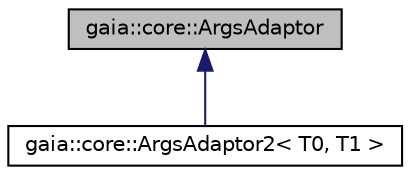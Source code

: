 digraph G
{
  edge [fontname="Helvetica",fontsize="10",labelfontname="Helvetica",labelfontsize="10"];
  node [fontname="Helvetica",fontsize="10",shape=record];
  Node1 [label="gaia::core::ArgsAdaptor",height=0.2,width=0.4,color="black", fillcolor="grey75", style="filled" fontcolor="black"];
  Node1 -> Node2 [dir=back,color="midnightblue",fontsize="10",style="solid",fontname="Helvetica"];
  Node2 [label="gaia::core::ArgsAdaptor2\< T0, T1 \>",height=0.2,width=0.4,color="black", fillcolor="white", style="filled",URL="$db/d14/classgaia_1_1core_1_1_args_adaptor2.html"];
}

